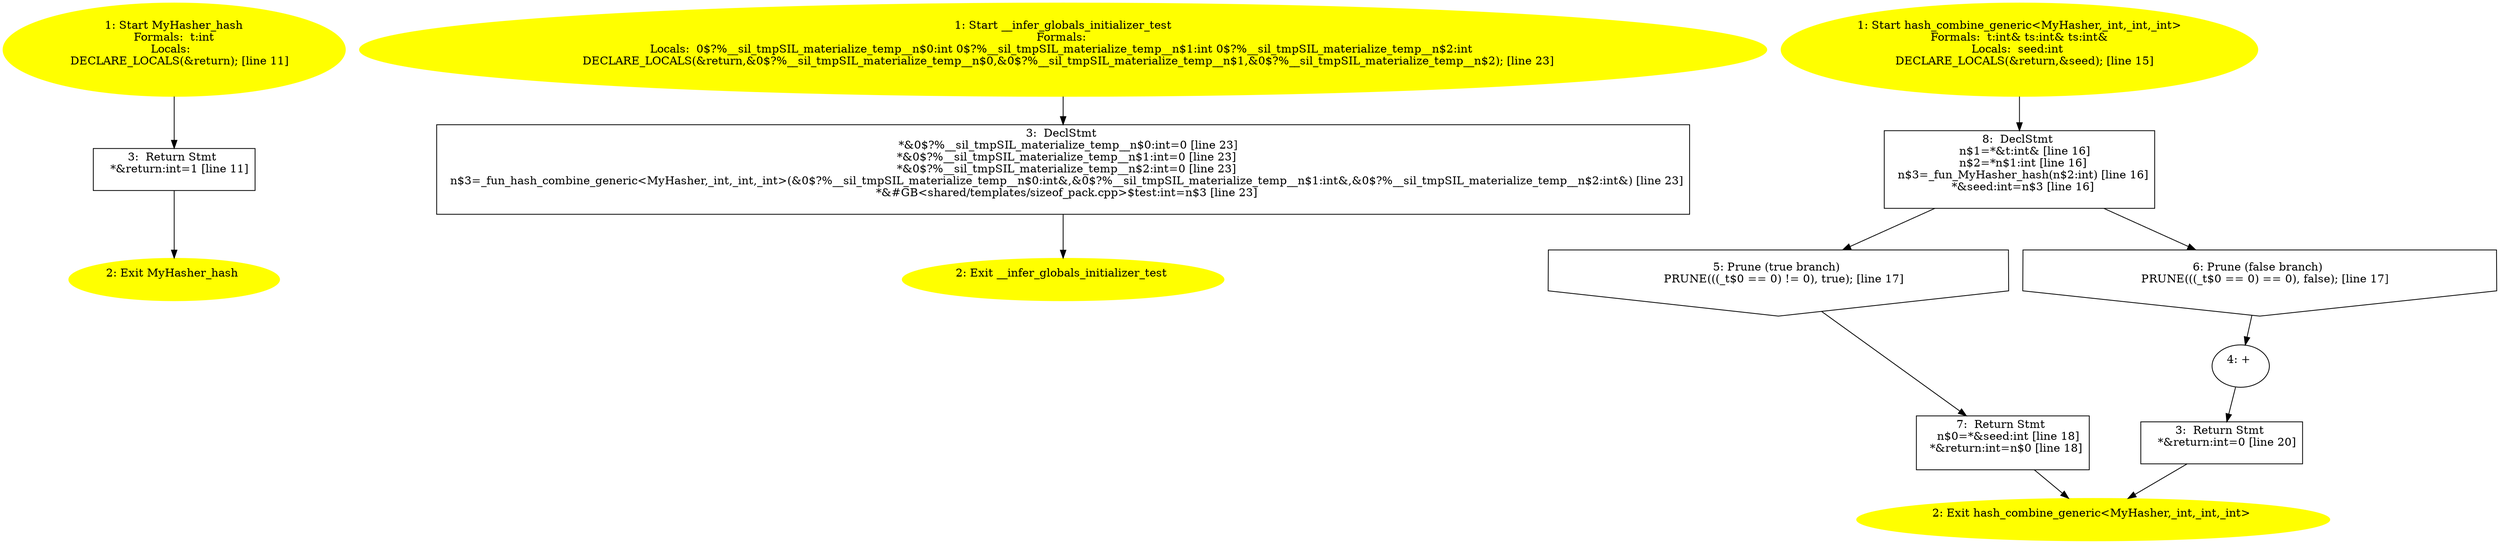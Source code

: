 /* @generated */
digraph iCFG {
"MyHasher_hash(_ZN8MyHasher4hashEi).eb9ae99d1fcb0f8714448f416948e011_3" [label="3:  Return Stmt \n   *&return:int=1 [line 11]\n " shape="box"]
	

	 "MyHasher_hash(_ZN8MyHasher4hashEi).eb9ae99d1fcb0f8714448f416948e011_3" -> "MyHasher_hash(_ZN8MyHasher4hashEi).eb9ae99d1fcb0f8714448f416948e011_2" ;
"MyHasher_hash(_ZN8MyHasher4hashEi).eb9ae99d1fcb0f8714448f416948e011_2" [label="2: Exit MyHasher_hash \n  " color=yellow style=filled]
	

"MyHasher_hash(_ZN8MyHasher4hashEi).eb9ae99d1fcb0f8714448f416948e011_1" [label="1: Start MyHasher_hash\nFormals:  t:int\nLocals:  \n   DECLARE_LOCALS(&return); [line 11]\n " color=yellow style=filled]
	

	 "MyHasher_hash(_ZN8MyHasher4hashEi).eb9ae99d1fcb0f8714448f416948e011_1" -> "MyHasher_hash(_ZN8MyHasher4hashEi).eb9ae99d1fcb0f8714448f416948e011_3" ;
"__infer_globals_initializer_test.19c6153ea70b713d8d2a1a0fd4ae91e3_3" [label="3:  DeclStmt \n   *&0$?%__sil_tmpSIL_materialize_temp__n$0:int=0 [line 23]\n  *&0$?%__sil_tmpSIL_materialize_temp__n$1:int=0 [line 23]\n  *&0$?%__sil_tmpSIL_materialize_temp__n$2:int=0 [line 23]\n  n$3=_fun_hash_combine_generic<MyHasher,_int,_int,_int>(&0$?%__sil_tmpSIL_materialize_temp__n$0:int&,&0$?%__sil_tmpSIL_materialize_temp__n$1:int&,&0$?%__sil_tmpSIL_materialize_temp__n$2:int&) [line 23]\n  *&#GB<shared/templates/sizeof_pack.cpp>$test:int=n$3 [line 23]\n " shape="box"]
	

	 "__infer_globals_initializer_test.19c6153ea70b713d8d2a1a0fd4ae91e3_3" -> "__infer_globals_initializer_test.19c6153ea70b713d8d2a1a0fd4ae91e3_2" ;
"__infer_globals_initializer_test.19c6153ea70b713d8d2a1a0fd4ae91e3_2" [label="2: Exit __infer_globals_initializer_test \n  " color=yellow style=filled]
	

"__infer_globals_initializer_test.19c6153ea70b713d8d2a1a0fd4ae91e3_1" [label="1: Start __infer_globals_initializer_test\nFormals: \nLocals:  0$?%__sil_tmpSIL_materialize_temp__n$0:int 0$?%__sil_tmpSIL_materialize_temp__n$1:int 0$?%__sil_tmpSIL_materialize_temp__n$2:int \n   DECLARE_LOCALS(&return,&0$?%__sil_tmpSIL_materialize_temp__n$0,&0$?%__sil_tmpSIL_materialize_temp__n$1,&0$?%__sil_tmpSIL_materialize_temp__n$2); [line 23]\n " color=yellow style=filled]
	

	 "__infer_globals_initializer_test.19c6153ea70b713d8d2a1a0fd4ae91e3_1" -> "__infer_globals_initializer_test.19c6153ea70b713d8d2a1a0fd4ae91e3_3" ;
"hash_combine_generic<MyHasher,_int,_int,_int>{d41d8cd98f00b204e9800998ecf8427e_Z20hash_combine_gener.b8c26558ea75210645f0aa7f744d99b8_8" [label="8:  DeclStmt \n   n$1=*&t:int& [line 16]\n  n$2=*n$1:int [line 16]\n  n$3=_fun_MyHasher_hash(n$2:int) [line 16]\n  *&seed:int=n$3 [line 16]\n " shape="box"]
	

	 "hash_combine_generic<MyHasher,_int,_int,_int>{d41d8cd98f00b204e9800998ecf8427e_Z20hash_combine_gener.b8c26558ea75210645f0aa7f744d99b8_8" -> "hash_combine_generic<MyHasher,_int,_int,_int>{d41d8cd98f00b204e9800998ecf8427e_Z20hash_combine_gener.b8c26558ea75210645f0aa7f744d99b8_5" ;
	 "hash_combine_generic<MyHasher,_int,_int,_int>{d41d8cd98f00b204e9800998ecf8427e_Z20hash_combine_gener.b8c26558ea75210645f0aa7f744d99b8_8" -> "hash_combine_generic<MyHasher,_int,_int,_int>{d41d8cd98f00b204e9800998ecf8427e_Z20hash_combine_gener.b8c26558ea75210645f0aa7f744d99b8_6" ;
"hash_combine_generic<MyHasher,_int,_int,_int>{d41d8cd98f00b204e9800998ecf8427e_Z20hash_combine_gener.b8c26558ea75210645f0aa7f744d99b8_7" [label="7:  Return Stmt \n   n$0=*&seed:int [line 18]\n  *&return:int=n$0 [line 18]\n " shape="box"]
	

	 "hash_combine_generic<MyHasher,_int,_int,_int>{d41d8cd98f00b204e9800998ecf8427e_Z20hash_combine_gener.b8c26558ea75210645f0aa7f744d99b8_7" -> "hash_combine_generic<MyHasher,_int,_int,_int>{d41d8cd98f00b204e9800998ecf8427e_Z20hash_combine_gener.b8c26558ea75210645f0aa7f744d99b8_2" ;
"hash_combine_generic<MyHasher,_int,_int,_int>{d41d8cd98f00b204e9800998ecf8427e_Z20hash_combine_gener.b8c26558ea75210645f0aa7f744d99b8_6" [label="6: Prune (false branch) \n   PRUNE(((_t$0 == 0) == 0), false); [line 17]\n " shape="invhouse"]
	

	 "hash_combine_generic<MyHasher,_int,_int,_int>{d41d8cd98f00b204e9800998ecf8427e_Z20hash_combine_gener.b8c26558ea75210645f0aa7f744d99b8_6" -> "hash_combine_generic<MyHasher,_int,_int,_int>{d41d8cd98f00b204e9800998ecf8427e_Z20hash_combine_gener.b8c26558ea75210645f0aa7f744d99b8_4" ;
"hash_combine_generic<MyHasher,_int,_int,_int>{d41d8cd98f00b204e9800998ecf8427e_Z20hash_combine_gener.b8c26558ea75210645f0aa7f744d99b8_5" [label="5: Prune (true branch) \n   PRUNE(((_t$0 == 0) != 0), true); [line 17]\n " shape="invhouse"]
	

	 "hash_combine_generic<MyHasher,_int,_int,_int>{d41d8cd98f00b204e9800998ecf8427e_Z20hash_combine_gener.b8c26558ea75210645f0aa7f744d99b8_5" -> "hash_combine_generic<MyHasher,_int,_int,_int>{d41d8cd98f00b204e9800998ecf8427e_Z20hash_combine_gener.b8c26558ea75210645f0aa7f744d99b8_7" ;
"hash_combine_generic<MyHasher,_int,_int,_int>{d41d8cd98f00b204e9800998ecf8427e_Z20hash_combine_gener.b8c26558ea75210645f0aa7f744d99b8_4" [label="4: + \n  " ]
	

	 "hash_combine_generic<MyHasher,_int,_int,_int>{d41d8cd98f00b204e9800998ecf8427e_Z20hash_combine_gener.b8c26558ea75210645f0aa7f744d99b8_4" -> "hash_combine_generic<MyHasher,_int,_int,_int>{d41d8cd98f00b204e9800998ecf8427e_Z20hash_combine_gener.b8c26558ea75210645f0aa7f744d99b8_3" ;
"hash_combine_generic<MyHasher,_int,_int,_int>{d41d8cd98f00b204e9800998ecf8427e_Z20hash_combine_gener.b8c26558ea75210645f0aa7f744d99b8_3" [label="3:  Return Stmt \n   *&return:int=0 [line 20]\n " shape="box"]
	

	 "hash_combine_generic<MyHasher,_int,_int,_int>{d41d8cd98f00b204e9800998ecf8427e_Z20hash_combine_gener.b8c26558ea75210645f0aa7f744d99b8_3" -> "hash_combine_generic<MyHasher,_int,_int,_int>{d41d8cd98f00b204e9800998ecf8427e_Z20hash_combine_gener.b8c26558ea75210645f0aa7f744d99b8_2" ;
"hash_combine_generic<MyHasher,_int,_int,_int>{d41d8cd98f00b204e9800998ecf8427e_Z20hash_combine_gener.b8c26558ea75210645f0aa7f744d99b8_2" [label="2: Exit hash_combine_generic<MyHasher,_int,_int,_int> \n  " color=yellow style=filled]
	

"hash_combine_generic<MyHasher,_int,_int,_int>{d41d8cd98f00b204e9800998ecf8427e_Z20hash_combine_gener.b8c26558ea75210645f0aa7f744d99b8_1" [label="1: Start hash_combine_generic<MyHasher,_int,_int,_int>\nFormals:  t:int& ts:int& ts:int&\nLocals:  seed:int \n   DECLARE_LOCALS(&return,&seed); [line 15]\n " color=yellow style=filled]
	

	 "hash_combine_generic<MyHasher,_int,_int,_int>{d41d8cd98f00b204e9800998ecf8427e_Z20hash_combine_gener.b8c26558ea75210645f0aa7f744d99b8_1" -> "hash_combine_generic<MyHasher,_int,_int,_int>{d41d8cd98f00b204e9800998ecf8427e_Z20hash_combine_gener.b8c26558ea75210645f0aa7f744d99b8_8" ;
}
